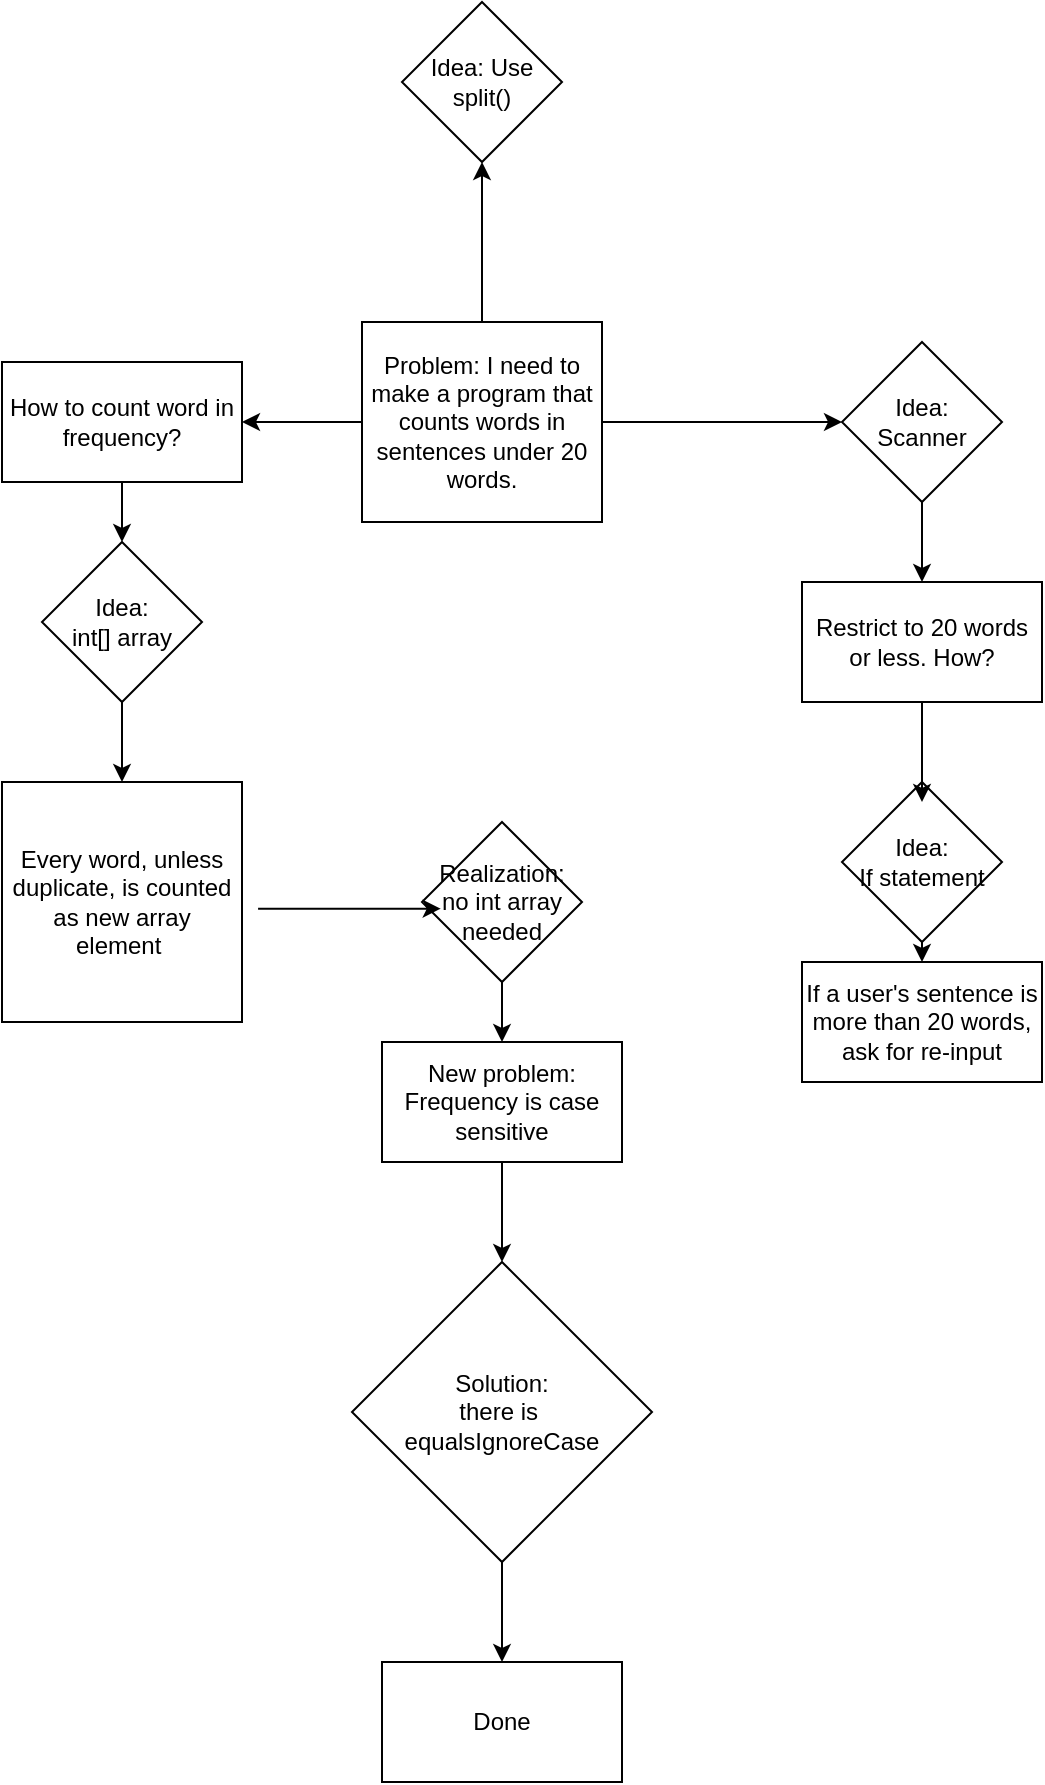 <mxfile version="28.1.1">
  <diagram name="Page-1" id="5ncLmeATFfrhcgzfomQL">
    <mxGraphModel dx="778" dy="468" grid="1" gridSize="10" guides="1" tooltips="1" connect="1" arrows="1" fold="1" page="1" pageScale="1" pageWidth="850" pageHeight="1100" math="0" shadow="0">
      <root>
        <mxCell id="0" />
        <mxCell id="1" parent="0" />
        <mxCell id="AbJSpmNgikAUZZuF73Os-1" value="Problem: I need to make a program that counts words in sentences under 20 words." style="rounded=0;whiteSpace=wrap;html=1;" vertex="1" parent="1">
          <mxGeometry x="340" y="210" width="120" height="100" as="geometry" />
        </mxCell>
        <mxCell id="AbJSpmNgikAUZZuF73Os-3" value="" style="endArrow=classic;html=1;rounded=0;exitX=0.5;exitY=0;exitDx=0;exitDy=0;" edge="1" parent="1" source="AbJSpmNgikAUZZuF73Os-1" target="AbJSpmNgikAUZZuF73Os-4">
          <mxGeometry width="50" height="50" relative="1" as="geometry">
            <mxPoint x="380" y="270" as="sourcePoint" />
            <mxPoint x="400" y="120" as="targetPoint" />
          </mxGeometry>
        </mxCell>
        <mxCell id="AbJSpmNgikAUZZuF73Os-4" value="Idea: Use split()" style="rhombus;whiteSpace=wrap;html=1;" vertex="1" parent="1">
          <mxGeometry x="360" y="50" width="80" height="80" as="geometry" />
        </mxCell>
        <mxCell id="AbJSpmNgikAUZZuF73Os-5" value="" style="endArrow=classic;html=1;rounded=0;exitX=1;exitY=0.5;exitDx=0;exitDy=0;" edge="1" parent="1" source="AbJSpmNgikAUZZuF73Os-1" target="AbJSpmNgikAUZZuF73Os-6">
          <mxGeometry width="50" height="50" relative="1" as="geometry">
            <mxPoint x="380" y="270" as="sourcePoint" />
            <mxPoint x="620" y="260" as="targetPoint" />
          </mxGeometry>
        </mxCell>
        <mxCell id="AbJSpmNgikAUZZuF73Os-6" value="Idea:&lt;div&gt;Scanner&lt;/div&gt;" style="rhombus;whiteSpace=wrap;html=1;" vertex="1" parent="1">
          <mxGeometry x="580" y="220" width="80" height="80" as="geometry" />
        </mxCell>
        <mxCell id="AbJSpmNgikAUZZuF73Os-7" value="" style="endArrow=classic;html=1;rounded=0;exitX=0.5;exitY=1;exitDx=0;exitDy=0;" edge="1" parent="1" source="AbJSpmNgikAUZZuF73Os-6" target="AbJSpmNgikAUZZuF73Os-8">
          <mxGeometry width="50" height="50" relative="1" as="geometry">
            <mxPoint x="380" y="270" as="sourcePoint" />
            <mxPoint x="620" y="370" as="targetPoint" />
          </mxGeometry>
        </mxCell>
        <mxCell id="AbJSpmNgikAUZZuF73Os-8" value="Restrict to 20 words or less. How?" style="rounded=0;whiteSpace=wrap;html=1;" vertex="1" parent="1">
          <mxGeometry x="560" y="340" width="120" height="60" as="geometry" />
        </mxCell>
        <mxCell id="AbJSpmNgikAUZZuF73Os-9" value="Idea:&lt;div&gt;If statement&lt;/div&gt;" style="rhombus;whiteSpace=wrap;html=1;" vertex="1" parent="1">
          <mxGeometry x="580" y="440" width="80" height="80" as="geometry" />
        </mxCell>
        <mxCell id="AbJSpmNgikAUZZuF73Os-10" value="" style="endArrow=classic;html=1;rounded=0;exitX=0.5;exitY=1;exitDx=0;exitDy=0;" edge="1" parent="1" source="AbJSpmNgikAUZZuF73Os-8">
          <mxGeometry width="50" height="50" relative="1" as="geometry">
            <mxPoint x="380" y="270" as="sourcePoint" />
            <mxPoint x="620" y="450" as="targetPoint" />
          </mxGeometry>
        </mxCell>
        <mxCell id="AbJSpmNgikAUZZuF73Os-11" value="" style="endArrow=classic;html=1;rounded=0;exitX=0.5;exitY=1;exitDx=0;exitDy=0;" edge="1" parent="1" source="AbJSpmNgikAUZZuF73Os-9" target="AbJSpmNgikAUZZuF73Os-12">
          <mxGeometry width="50" height="50" relative="1" as="geometry">
            <mxPoint x="380" y="380" as="sourcePoint" />
            <mxPoint x="620" y="560" as="targetPoint" />
          </mxGeometry>
        </mxCell>
        <mxCell id="AbJSpmNgikAUZZuF73Os-12" value="If a user&#39;s sentence is more than 20 words, ask for re-input" style="rounded=0;whiteSpace=wrap;html=1;" vertex="1" parent="1">
          <mxGeometry x="560" y="530" width="120" height="60" as="geometry" />
        </mxCell>
        <mxCell id="AbJSpmNgikAUZZuF73Os-13" value="" style="endArrow=classic;html=1;rounded=0;exitX=0;exitY=0.5;exitDx=0;exitDy=0;" edge="1" parent="1" source="AbJSpmNgikAUZZuF73Os-1" target="AbJSpmNgikAUZZuF73Os-14">
          <mxGeometry width="50" height="50" relative="1" as="geometry">
            <mxPoint x="440" y="340" as="sourcePoint" />
            <mxPoint x="490" y="290" as="targetPoint" />
          </mxGeometry>
        </mxCell>
        <mxCell id="AbJSpmNgikAUZZuF73Os-14" value="How to count word in frequency?" style="rounded=0;whiteSpace=wrap;html=1;" vertex="1" parent="1">
          <mxGeometry x="160" y="230" width="120" height="60" as="geometry" />
        </mxCell>
        <mxCell id="AbJSpmNgikAUZZuF73Os-15" value="" style="endArrow=classic;html=1;rounded=0;exitX=0.5;exitY=1;exitDx=0;exitDy=0;" edge="1" parent="1" source="AbJSpmNgikAUZZuF73Os-14" target="AbJSpmNgikAUZZuF73Os-16">
          <mxGeometry width="50" height="50" relative="1" as="geometry">
            <mxPoint x="360" y="240" as="sourcePoint" />
            <mxPoint x="220" y="360" as="targetPoint" />
          </mxGeometry>
        </mxCell>
        <mxCell id="AbJSpmNgikAUZZuF73Os-16" value="Idea:&lt;div&gt;int[] array&lt;/div&gt;" style="rhombus;whiteSpace=wrap;html=1;" vertex="1" parent="1">
          <mxGeometry x="180" y="320" width="80" height="80" as="geometry" />
        </mxCell>
        <mxCell id="AbJSpmNgikAUZZuF73Os-17" value="" style="endArrow=classic;html=1;rounded=0;exitX=0.5;exitY=1;exitDx=0;exitDy=0;" edge="1" parent="1" source="AbJSpmNgikAUZZuF73Os-16" target="AbJSpmNgikAUZZuF73Os-18">
          <mxGeometry width="50" height="50" relative="1" as="geometry">
            <mxPoint x="360" y="510" as="sourcePoint" />
            <mxPoint x="220" y="480" as="targetPoint" />
          </mxGeometry>
        </mxCell>
        <mxCell id="AbJSpmNgikAUZZuF73Os-18" value="Every word, unless duplicate, is counted as new array element&amp;nbsp;" style="whiteSpace=wrap;html=1;aspect=fixed;" vertex="1" parent="1">
          <mxGeometry x="160" y="440" width="120" height="120" as="geometry" />
        </mxCell>
        <mxCell id="AbJSpmNgikAUZZuF73Os-20" value="Realization:&lt;div&gt;no int array needed&lt;/div&gt;" style="rhombus;whiteSpace=wrap;html=1;" vertex="1" parent="1">
          <mxGeometry x="370" y="460" width="80" height="80" as="geometry" />
        </mxCell>
        <mxCell id="AbJSpmNgikAUZZuF73Os-21" value="" style="endArrow=classic;html=1;rounded=0;exitX=1.067;exitY=0.528;exitDx=0;exitDy=0;exitPerimeter=0;entryX=0.117;entryY=0.542;entryDx=0;entryDy=0;entryPerimeter=0;" edge="1" parent="1" source="AbJSpmNgikAUZZuF73Os-18" target="AbJSpmNgikAUZZuF73Os-20">
          <mxGeometry width="50" height="50" relative="1" as="geometry">
            <mxPoint x="370" y="450" as="sourcePoint" />
            <mxPoint x="420" y="400" as="targetPoint" />
          </mxGeometry>
        </mxCell>
        <mxCell id="AbJSpmNgikAUZZuF73Os-22" value="" style="endArrow=classic;html=1;rounded=0;exitX=0.5;exitY=1;exitDx=0;exitDy=0;" edge="1" parent="1" source="AbJSpmNgikAUZZuF73Os-20" target="AbJSpmNgikAUZZuF73Os-23">
          <mxGeometry width="50" height="50" relative="1" as="geometry">
            <mxPoint x="370" y="590" as="sourcePoint" />
            <mxPoint x="410" y="600" as="targetPoint" />
          </mxGeometry>
        </mxCell>
        <mxCell id="AbJSpmNgikAUZZuF73Os-23" value="New problem: Frequency is case sensitive" style="rounded=0;whiteSpace=wrap;html=1;" vertex="1" parent="1">
          <mxGeometry x="350" y="570" width="120" height="60" as="geometry" />
        </mxCell>
        <mxCell id="AbJSpmNgikAUZZuF73Os-24" value="Solution:&lt;div&gt;there is&amp;nbsp;&lt;/div&gt;&lt;div&gt;equalsIgnoreCase&lt;/div&gt;" style="rhombus;whiteSpace=wrap;html=1;" vertex="1" parent="1">
          <mxGeometry x="335" y="680" width="150" height="150" as="geometry" />
        </mxCell>
        <mxCell id="AbJSpmNgikAUZZuF73Os-25" value="" style="endArrow=classic;html=1;rounded=0;exitX=0.5;exitY=1;exitDx=0;exitDy=0;entryX=0.5;entryY=0;entryDx=0;entryDy=0;" edge="1" parent="1" source="AbJSpmNgikAUZZuF73Os-23" target="AbJSpmNgikAUZZuF73Os-24">
          <mxGeometry width="50" height="50" relative="1" as="geometry">
            <mxPoint x="370" y="590" as="sourcePoint" />
            <mxPoint x="420" y="540" as="targetPoint" />
          </mxGeometry>
        </mxCell>
        <mxCell id="AbJSpmNgikAUZZuF73Os-26" value="" style="endArrow=classic;html=1;rounded=0;exitX=0.5;exitY=1;exitDx=0;exitDy=0;" edge="1" parent="1" source="AbJSpmNgikAUZZuF73Os-24" target="AbJSpmNgikAUZZuF73Os-27">
          <mxGeometry width="50" height="50" relative="1" as="geometry">
            <mxPoint x="370" y="1130" as="sourcePoint" />
            <mxPoint x="410" y="910" as="targetPoint" />
          </mxGeometry>
        </mxCell>
        <mxCell id="AbJSpmNgikAUZZuF73Os-27" value="Done" style="rounded=0;whiteSpace=wrap;html=1;" vertex="1" parent="1">
          <mxGeometry x="350" y="880" width="120" height="60" as="geometry" />
        </mxCell>
      </root>
    </mxGraphModel>
  </diagram>
</mxfile>
